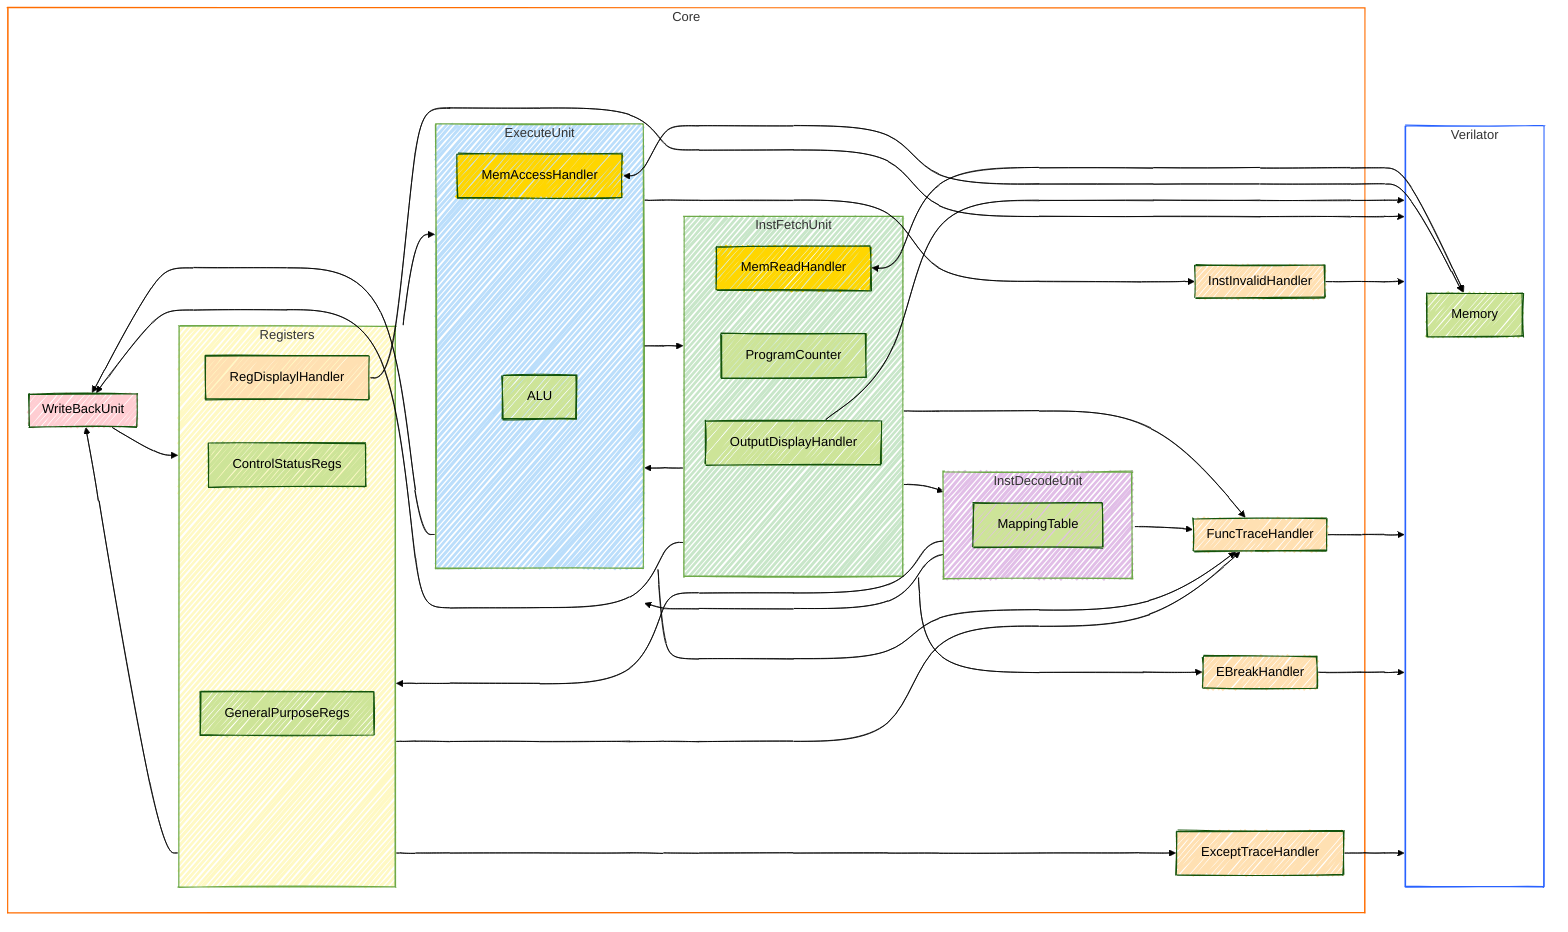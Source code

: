 ---
config:
  theme: forest
  look: handDrawn
---
flowchart LR
 subgraph InstFetchUnit["InstFetchUnit"]
        OutputDisplayHandler["OutputDisplayHandler"]
        ProgramCounter["ProgramCounter"]
        MemReadHandler["MemReadHandler"]
  end
 subgraph InstDecodeUnit["InstDecodeUnit"]
        MappingTable["MappingTable"]
  end
 subgraph ExecuteUnit["ExecuteUnit"]
        ALU["ALU"]
        MemAccessHandler["MemAccessHandler"]
  end
 subgraph Registers["Registers"]
        GeneralPurposeRegs["GeneralPurposeRegs"]
        ControlStatusRegs["ControlStatusRegs"]
        RegDisplaylHandler["RegDisplaylHandler"]
  end
 subgraph WriteBackUnit["WriteBackUnit"]
  end
 subgraph EBreakHandler["EBreakHandler"]
  end
 subgraph FuncTraceHandler["FuncTraceHandler"]
  end
 subgraph InstInvalidHandler["InstInvalidHandler"]
  end
 subgraph Core["Core"]
        InstFetchUnit
        InstDecodeUnit
        ExecuteUnit
        Registers
        WriteBackUnit
        EBreakHandler
        FuncTraceHandler
        InstInvalidHandler
        ExceptTraceHandler["ExceptTraceHandler"]
  end
 subgraph Verilator["Verilator"]
        Memory["Memory"]
  end
    InstFetchUnit --> InstDecodeUnit & ExecuteUnit & WriteBackUnit & EBreakHandler & FuncTraceHandler
    OutputDisplayHandler --> Verilator
    MemReadHandler <--> Memory
    InstDecodeUnit --> Registers & ExecuteUnit & FuncTraceHandler
    ExecuteUnit --> WriteBackUnit & InstFetchUnit & InstInvalidHandler & FuncTraceHandler
    MemAccessHandler <--> Memory
    Registers --> ExecuteUnit & FuncTraceHandler & WriteBackUnit & ExceptTraceHandler
    WriteBackUnit --> Registers
    RegDisplaylHandler --> Verilator
    InstInvalidHandler --> Verilator
    FuncTraceHandler --> Verilator
    EBreakHandler --> Verilator
    ExceptTraceHandler --> Verilator
    style MemReadHandler fill:#FFD600
    style MemAccessHandler fill:#FFD600
    style RegDisplaylHandler fill:#FFE0B2
    style InstFetchUnit fill:#C8E6C9
    style InstDecodeUnit fill:#E1BEE7
    style ExecuteUnit fill:#BBDEFB
    style Registers fill:#FFF9C4
    style WriteBackUnit fill:#FFCDD2
    style EBreakHandler fill:#FFE0B2
    style FuncTraceHandler fill:#FFE0B2
    style InstInvalidHandler fill:#FFE0B2
    style ExceptTraceHandler fill:#FFE0B2
    style Verilator fill:#FFFFFF,stroke:#2962FF
    style Core fill:#FFFFFF,stroke:#FF6D00